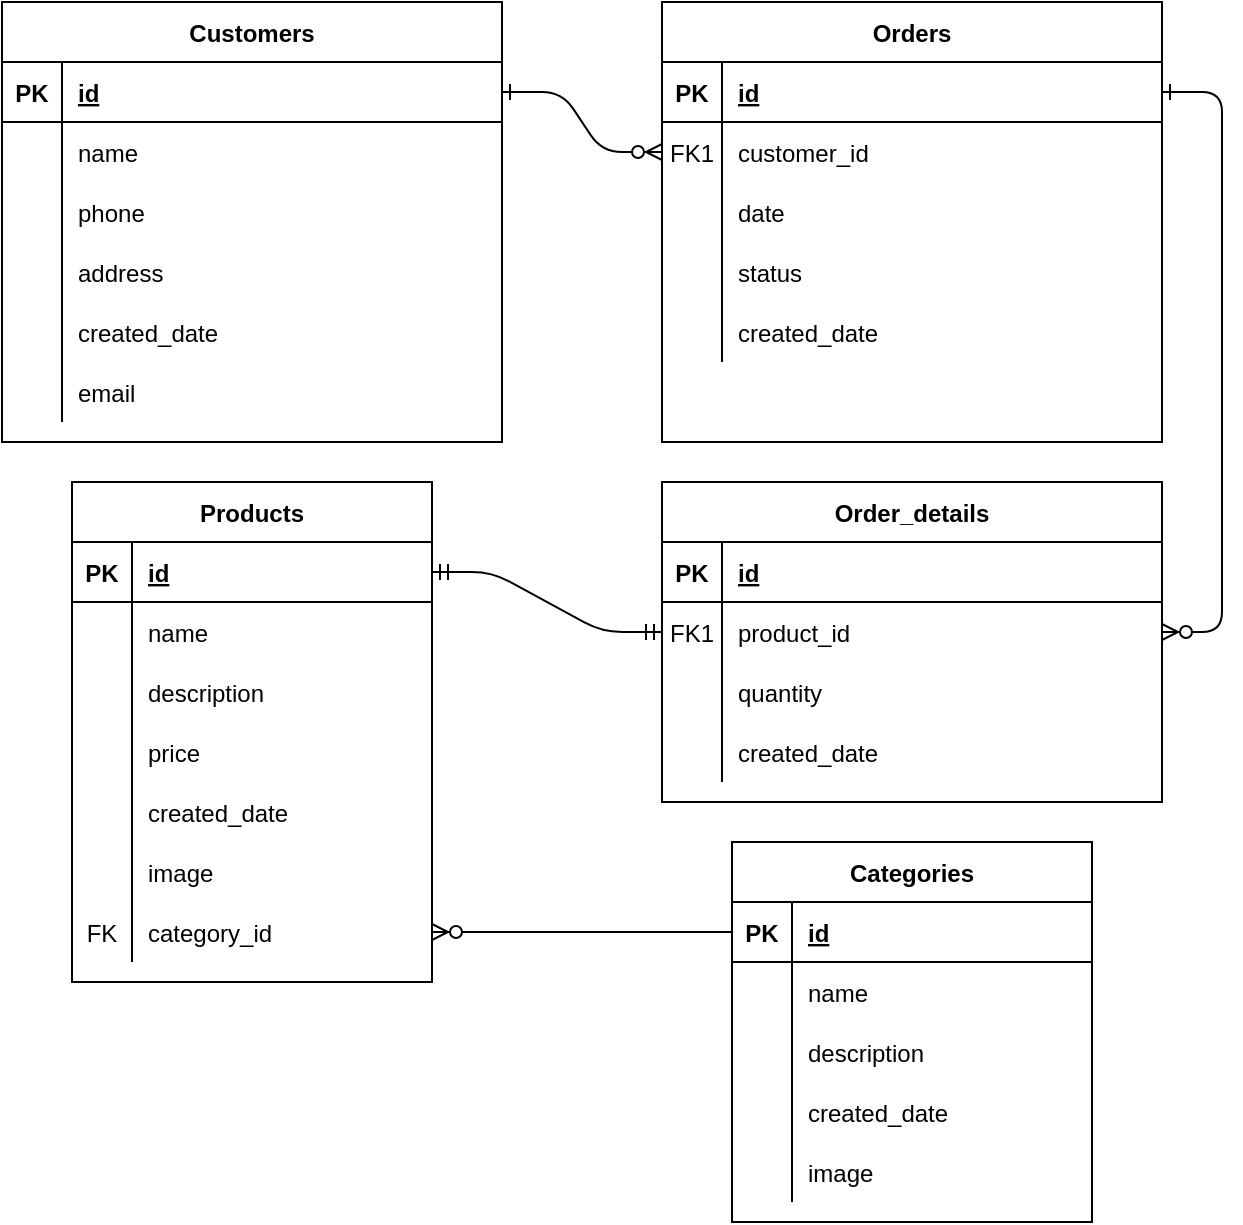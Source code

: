 <mxfile version="14.5.0" type="device"><diagram id="R2lEEEUBdFMjLlhIrx00" name="Page-1"><mxGraphModel dx="1422" dy="832" grid="1" gridSize="10" guides="1" tooltips="1" connect="1" arrows="1" fold="1" page="1" pageScale="1" pageWidth="850" pageHeight="1100" math="0" shadow="0" extFonts="Permanent Marker^https://fonts.googleapis.com/css?family=Permanent+Marker"><root><mxCell id="0"/><mxCell id="1" parent="0"/><mxCell id="C-vyLk0tnHw3VtMMgP7b-1" value="" style="edgeStyle=entityRelationEdgeStyle;endArrow=ERzeroToMany;startArrow=ERone;endFill=1;startFill=0;" parent="1" source="C-vyLk0tnHw3VtMMgP7b-24" target="C-vyLk0tnHw3VtMMgP7b-6" edge="1"><mxGeometry width="100" height="100" relative="1" as="geometry"><mxPoint x="340" y="860" as="sourcePoint"/><mxPoint x="440" y="760" as="targetPoint"/></mxGeometry></mxCell><mxCell id="C-vyLk0tnHw3VtMMgP7b-12" value="" style="edgeStyle=entityRelationEdgeStyle;endArrow=ERzeroToMany;startArrow=ERone;endFill=1;startFill=0;" parent="1" source="C-vyLk0tnHw3VtMMgP7b-3" target="C-vyLk0tnHw3VtMMgP7b-17" edge="1"><mxGeometry width="100" height="100" relative="1" as="geometry"><mxPoint x="400" y="320" as="sourcePoint"/><mxPoint x="460" y="345" as="targetPoint"/></mxGeometry></mxCell><mxCell id="C-vyLk0tnHw3VtMMgP7b-2" value="Orders" style="shape=table;startSize=30;container=1;collapsible=1;childLayout=tableLayout;fixedRows=1;rowLines=0;fontStyle=1;align=center;resizeLast=1;" parent="1" vertex="1"><mxGeometry x="450" y="260" width="250" height="220" as="geometry"/></mxCell><mxCell id="C-vyLk0tnHw3VtMMgP7b-3" value="" style="shape=partialRectangle;collapsible=0;dropTarget=0;pointerEvents=0;fillColor=none;points=[[0,0.5],[1,0.5]];portConstraint=eastwest;top=0;left=0;right=0;bottom=1;" parent="C-vyLk0tnHw3VtMMgP7b-2" vertex="1"><mxGeometry y="30" width="250" height="30" as="geometry"/></mxCell><mxCell id="C-vyLk0tnHw3VtMMgP7b-4" value="PK" style="shape=partialRectangle;overflow=hidden;connectable=0;fillColor=none;top=0;left=0;bottom=0;right=0;fontStyle=1;" parent="C-vyLk0tnHw3VtMMgP7b-3" vertex="1"><mxGeometry width="30" height="30" as="geometry"/></mxCell><mxCell id="C-vyLk0tnHw3VtMMgP7b-5" value="id" style="shape=partialRectangle;overflow=hidden;connectable=0;fillColor=none;top=0;left=0;bottom=0;right=0;align=left;spacingLeft=6;fontStyle=5;" parent="C-vyLk0tnHw3VtMMgP7b-3" vertex="1"><mxGeometry x="30" width="220" height="30" as="geometry"/></mxCell><mxCell id="C-vyLk0tnHw3VtMMgP7b-6" value="" style="shape=partialRectangle;collapsible=0;dropTarget=0;pointerEvents=0;fillColor=none;points=[[0,0.5],[1,0.5]];portConstraint=eastwest;top=0;left=0;right=0;bottom=0;" parent="C-vyLk0tnHw3VtMMgP7b-2" vertex="1"><mxGeometry y="60" width="250" height="30" as="geometry"/></mxCell><mxCell id="C-vyLk0tnHw3VtMMgP7b-7" value="FK1" style="shape=partialRectangle;overflow=hidden;connectable=0;fillColor=none;top=0;left=0;bottom=0;right=0;" parent="C-vyLk0tnHw3VtMMgP7b-6" vertex="1"><mxGeometry width="30" height="30" as="geometry"/></mxCell><mxCell id="C-vyLk0tnHw3VtMMgP7b-8" value="customer_id" style="shape=partialRectangle;overflow=hidden;connectable=0;fillColor=none;top=0;left=0;bottom=0;right=0;align=left;spacingLeft=6;" parent="C-vyLk0tnHw3VtMMgP7b-6" vertex="1"><mxGeometry x="30" width="220" height="30" as="geometry"/></mxCell><mxCell id="C-vyLk0tnHw3VtMMgP7b-9" value="" style="shape=partialRectangle;collapsible=0;dropTarget=0;pointerEvents=0;fillColor=none;points=[[0,0.5],[1,0.5]];portConstraint=eastwest;top=0;left=0;right=0;bottom=0;" parent="C-vyLk0tnHw3VtMMgP7b-2" vertex="1"><mxGeometry y="90" width="250" height="30" as="geometry"/></mxCell><mxCell id="C-vyLk0tnHw3VtMMgP7b-10" value="" style="shape=partialRectangle;overflow=hidden;connectable=0;fillColor=none;top=0;left=0;bottom=0;right=0;" parent="C-vyLk0tnHw3VtMMgP7b-9" vertex="1"><mxGeometry width="30" height="30" as="geometry"/></mxCell><mxCell id="C-vyLk0tnHw3VtMMgP7b-11" value="date" style="shape=partialRectangle;overflow=hidden;connectable=0;fillColor=none;top=0;left=0;bottom=0;right=0;align=left;spacingLeft=6;" parent="C-vyLk0tnHw3VtMMgP7b-9" vertex="1"><mxGeometry x="30" width="220" height="30" as="geometry"/></mxCell><mxCell id="PocPpXJRNNYkv1rhVh6q-28" value="" style="shape=partialRectangle;collapsible=0;dropTarget=0;pointerEvents=0;fillColor=none;top=0;left=0;bottom=0;right=0;points=[[0,0.5],[1,0.5]];portConstraint=eastwest;" parent="C-vyLk0tnHw3VtMMgP7b-2" vertex="1"><mxGeometry y="120" width="250" height="30" as="geometry"/></mxCell><mxCell id="PocPpXJRNNYkv1rhVh6q-29" value="" style="shape=partialRectangle;connectable=0;fillColor=none;top=0;left=0;bottom=0;right=0;editable=1;overflow=hidden;" parent="PocPpXJRNNYkv1rhVh6q-28" vertex="1"><mxGeometry width="30" height="30" as="geometry"/></mxCell><mxCell id="PocPpXJRNNYkv1rhVh6q-30" value="status" style="shape=partialRectangle;connectable=0;fillColor=none;top=0;left=0;bottom=0;right=0;align=left;spacingLeft=6;overflow=hidden;" parent="PocPpXJRNNYkv1rhVh6q-28" vertex="1"><mxGeometry x="30" width="220" height="30" as="geometry"/></mxCell><mxCell id="Yt3z_ooGpZ7Rc043ptXW-14" value="" style="shape=partialRectangle;collapsible=0;dropTarget=0;pointerEvents=0;fillColor=none;top=0;left=0;bottom=0;right=0;points=[[0,0.5],[1,0.5]];portConstraint=eastwest;" vertex="1" parent="C-vyLk0tnHw3VtMMgP7b-2"><mxGeometry y="150" width="250" height="30" as="geometry"/></mxCell><mxCell id="Yt3z_ooGpZ7Rc043ptXW-15" value="" style="shape=partialRectangle;connectable=0;fillColor=none;top=0;left=0;bottom=0;right=0;editable=1;overflow=hidden;" vertex="1" parent="Yt3z_ooGpZ7Rc043ptXW-14"><mxGeometry width="30" height="30" as="geometry"/></mxCell><mxCell id="Yt3z_ooGpZ7Rc043ptXW-16" value="created_date" style="shape=partialRectangle;connectable=0;fillColor=none;top=0;left=0;bottom=0;right=0;align=left;spacingLeft=6;overflow=hidden;" vertex="1" parent="Yt3z_ooGpZ7Rc043ptXW-14"><mxGeometry x="30" width="220" height="30" as="geometry"/></mxCell><mxCell id="C-vyLk0tnHw3VtMMgP7b-13" value="Order_details" style="shape=table;startSize=30;container=1;collapsible=1;childLayout=tableLayout;fixedRows=1;rowLines=0;fontStyle=1;align=center;resizeLast=1;" parent="1" vertex="1"><mxGeometry x="450" y="500" width="250" height="160" as="geometry"/></mxCell><mxCell id="C-vyLk0tnHw3VtMMgP7b-14" value="" style="shape=partialRectangle;collapsible=0;dropTarget=0;pointerEvents=0;fillColor=none;points=[[0,0.5],[1,0.5]];portConstraint=eastwest;top=0;left=0;right=0;bottom=1;" parent="C-vyLk0tnHw3VtMMgP7b-13" vertex="1"><mxGeometry y="30" width="250" height="30" as="geometry"/></mxCell><mxCell id="C-vyLk0tnHw3VtMMgP7b-15" value="PK" style="shape=partialRectangle;overflow=hidden;connectable=0;fillColor=none;top=0;left=0;bottom=0;right=0;fontStyle=1;" parent="C-vyLk0tnHw3VtMMgP7b-14" vertex="1"><mxGeometry width="30" height="30" as="geometry"/></mxCell><mxCell id="C-vyLk0tnHw3VtMMgP7b-16" value="id" style="shape=partialRectangle;overflow=hidden;connectable=0;fillColor=none;top=0;left=0;bottom=0;right=0;align=left;spacingLeft=6;fontStyle=5;" parent="C-vyLk0tnHw3VtMMgP7b-14" vertex="1"><mxGeometry x="30" width="220" height="30" as="geometry"/></mxCell><mxCell id="C-vyLk0tnHw3VtMMgP7b-17" value="" style="shape=partialRectangle;collapsible=0;dropTarget=0;pointerEvents=0;fillColor=none;points=[[0,0.5],[1,0.5]];portConstraint=eastwest;top=0;left=0;right=0;bottom=0;" parent="C-vyLk0tnHw3VtMMgP7b-13" vertex="1"><mxGeometry y="60" width="250" height="30" as="geometry"/></mxCell><mxCell id="C-vyLk0tnHw3VtMMgP7b-18" value="FK1" style="shape=partialRectangle;overflow=hidden;connectable=0;fillColor=none;top=0;left=0;bottom=0;right=0;" parent="C-vyLk0tnHw3VtMMgP7b-17" vertex="1"><mxGeometry width="30" height="30" as="geometry"/></mxCell><mxCell id="C-vyLk0tnHw3VtMMgP7b-19" value="product_id" style="shape=partialRectangle;overflow=hidden;connectable=0;fillColor=none;top=0;left=0;bottom=0;right=0;align=left;spacingLeft=6;" parent="C-vyLk0tnHw3VtMMgP7b-17" vertex="1"><mxGeometry x="30" width="220" height="30" as="geometry"/></mxCell><mxCell id="C-vyLk0tnHw3VtMMgP7b-20" value="" style="shape=partialRectangle;collapsible=0;dropTarget=0;pointerEvents=0;fillColor=none;points=[[0,0.5],[1,0.5]];portConstraint=eastwest;top=0;left=0;right=0;bottom=0;" parent="C-vyLk0tnHw3VtMMgP7b-13" vertex="1"><mxGeometry y="90" width="250" height="30" as="geometry"/></mxCell><mxCell id="C-vyLk0tnHw3VtMMgP7b-21" value="" style="shape=partialRectangle;overflow=hidden;connectable=0;fillColor=none;top=0;left=0;bottom=0;right=0;" parent="C-vyLk0tnHw3VtMMgP7b-20" vertex="1"><mxGeometry width="30" height="30" as="geometry"/></mxCell><mxCell id="C-vyLk0tnHw3VtMMgP7b-22" value="quantity" style="shape=partialRectangle;overflow=hidden;connectable=0;fillColor=none;top=0;left=0;bottom=0;right=0;align=left;spacingLeft=6;" parent="C-vyLk0tnHw3VtMMgP7b-20" vertex="1"><mxGeometry x="30" width="220" height="30" as="geometry"/></mxCell><mxCell id="Yt3z_ooGpZ7Rc043ptXW-11" value="" style="shape=partialRectangle;collapsible=0;dropTarget=0;pointerEvents=0;fillColor=none;top=0;left=0;bottom=0;right=0;points=[[0,0.5],[1,0.5]];portConstraint=eastwest;" vertex="1" parent="C-vyLk0tnHw3VtMMgP7b-13"><mxGeometry y="120" width="250" height="30" as="geometry"/></mxCell><mxCell id="Yt3z_ooGpZ7Rc043ptXW-12" value="" style="shape=partialRectangle;connectable=0;fillColor=none;top=0;left=0;bottom=0;right=0;editable=1;overflow=hidden;" vertex="1" parent="Yt3z_ooGpZ7Rc043ptXW-11"><mxGeometry width="30" height="30" as="geometry"/></mxCell><mxCell id="Yt3z_ooGpZ7Rc043ptXW-13" value="created_date" style="shape=partialRectangle;connectable=0;fillColor=none;top=0;left=0;bottom=0;right=0;align=left;spacingLeft=6;overflow=hidden;" vertex="1" parent="Yt3z_ooGpZ7Rc043ptXW-11"><mxGeometry x="30" width="220" height="30" as="geometry"/></mxCell><mxCell id="C-vyLk0tnHw3VtMMgP7b-23" value="Customers" style="shape=table;startSize=30;container=1;collapsible=1;childLayout=tableLayout;fixedRows=1;rowLines=0;fontStyle=1;align=center;resizeLast=1;" parent="1" vertex="1"><mxGeometry x="120" y="260" width="250" height="220" as="geometry"/></mxCell><mxCell id="C-vyLk0tnHw3VtMMgP7b-24" value="" style="shape=partialRectangle;collapsible=0;dropTarget=0;pointerEvents=0;fillColor=none;points=[[0,0.5],[1,0.5]];portConstraint=eastwest;top=0;left=0;right=0;bottom=1;" parent="C-vyLk0tnHw3VtMMgP7b-23" vertex="1"><mxGeometry y="30" width="250" height="30" as="geometry"/></mxCell><mxCell id="C-vyLk0tnHw3VtMMgP7b-25" value="PK" style="shape=partialRectangle;overflow=hidden;connectable=0;fillColor=none;top=0;left=0;bottom=0;right=0;fontStyle=1;" parent="C-vyLk0tnHw3VtMMgP7b-24" vertex="1"><mxGeometry width="30" height="30" as="geometry"/></mxCell><mxCell id="C-vyLk0tnHw3VtMMgP7b-26" value="id" style="shape=partialRectangle;overflow=hidden;connectable=0;fillColor=none;top=0;left=0;bottom=0;right=0;align=left;spacingLeft=6;fontStyle=5;" parent="C-vyLk0tnHw3VtMMgP7b-24" vertex="1"><mxGeometry x="30" width="220" height="30" as="geometry"/></mxCell><mxCell id="C-vyLk0tnHw3VtMMgP7b-27" value="" style="shape=partialRectangle;collapsible=0;dropTarget=0;pointerEvents=0;fillColor=none;points=[[0,0.5],[1,0.5]];portConstraint=eastwest;top=0;left=0;right=0;bottom=0;" parent="C-vyLk0tnHw3VtMMgP7b-23" vertex="1"><mxGeometry y="60" width="250" height="30" as="geometry"/></mxCell><mxCell id="C-vyLk0tnHw3VtMMgP7b-28" value="" style="shape=partialRectangle;overflow=hidden;connectable=0;fillColor=none;top=0;left=0;bottom=0;right=0;" parent="C-vyLk0tnHw3VtMMgP7b-27" vertex="1"><mxGeometry width="30" height="30" as="geometry"/></mxCell><mxCell id="C-vyLk0tnHw3VtMMgP7b-29" value="name" style="shape=partialRectangle;overflow=hidden;connectable=0;fillColor=none;top=0;left=0;bottom=0;right=0;align=left;spacingLeft=6;" parent="C-vyLk0tnHw3VtMMgP7b-27" vertex="1"><mxGeometry x="30" width="220" height="30" as="geometry"/></mxCell><mxCell id="PocPpXJRNNYkv1rhVh6q-1" value="" style="shape=partialRectangle;collapsible=0;dropTarget=0;pointerEvents=0;fillColor=none;top=0;left=0;bottom=0;right=0;points=[[0,0.5],[1,0.5]];portConstraint=eastwest;" parent="C-vyLk0tnHw3VtMMgP7b-23" vertex="1"><mxGeometry y="90" width="250" height="30" as="geometry"/></mxCell><mxCell id="PocPpXJRNNYkv1rhVh6q-2" value="" style="shape=partialRectangle;connectable=0;fillColor=none;top=0;left=0;bottom=0;right=0;editable=1;overflow=hidden;" parent="PocPpXJRNNYkv1rhVh6q-1" vertex="1"><mxGeometry width="30" height="30" as="geometry"/></mxCell><mxCell id="PocPpXJRNNYkv1rhVh6q-3" value="phone" style="shape=partialRectangle;connectable=0;fillColor=none;top=0;left=0;bottom=0;right=0;align=left;spacingLeft=6;overflow=hidden;" parent="PocPpXJRNNYkv1rhVh6q-1" vertex="1"><mxGeometry x="30" width="220" height="30" as="geometry"/></mxCell><mxCell id="PocPpXJRNNYkv1rhVh6q-4" value="" style="shape=partialRectangle;collapsible=0;dropTarget=0;pointerEvents=0;fillColor=none;top=0;left=0;bottom=0;right=0;points=[[0,0.5],[1,0.5]];portConstraint=eastwest;" parent="C-vyLk0tnHw3VtMMgP7b-23" vertex="1"><mxGeometry y="120" width="250" height="30" as="geometry"/></mxCell><mxCell id="PocPpXJRNNYkv1rhVh6q-5" value="" style="shape=partialRectangle;connectable=0;fillColor=none;top=0;left=0;bottom=0;right=0;editable=1;overflow=hidden;" parent="PocPpXJRNNYkv1rhVh6q-4" vertex="1"><mxGeometry width="30" height="30" as="geometry"/></mxCell><mxCell id="PocPpXJRNNYkv1rhVh6q-6" value="address" style="shape=partialRectangle;connectable=0;fillColor=none;top=0;left=0;bottom=0;right=0;align=left;spacingLeft=6;overflow=hidden;" parent="PocPpXJRNNYkv1rhVh6q-4" vertex="1"><mxGeometry x="30" width="220" height="30" as="geometry"/></mxCell><mxCell id="Yt3z_ooGpZ7Rc043ptXW-1" value="" style="shape=partialRectangle;collapsible=0;dropTarget=0;pointerEvents=0;fillColor=none;top=0;left=0;bottom=0;right=0;points=[[0,0.5],[1,0.5]];portConstraint=eastwest;" vertex="1" parent="C-vyLk0tnHw3VtMMgP7b-23"><mxGeometry y="150" width="250" height="30" as="geometry"/></mxCell><mxCell id="Yt3z_ooGpZ7Rc043ptXW-2" value="" style="shape=partialRectangle;connectable=0;fillColor=none;top=0;left=0;bottom=0;right=0;editable=1;overflow=hidden;" vertex="1" parent="Yt3z_ooGpZ7Rc043ptXW-1"><mxGeometry width="30" height="30" as="geometry"/></mxCell><mxCell id="Yt3z_ooGpZ7Rc043ptXW-3" value="created_date" style="shape=partialRectangle;connectable=0;fillColor=none;top=0;left=0;bottom=0;right=0;align=left;spacingLeft=6;overflow=hidden;" vertex="1" parent="Yt3z_ooGpZ7Rc043ptXW-1"><mxGeometry x="30" width="220" height="30" as="geometry"/></mxCell><mxCell id="PocPpXJRNNYkv1rhVh6q-7" value="" style="shape=partialRectangle;collapsible=0;dropTarget=0;pointerEvents=0;fillColor=none;top=0;left=0;bottom=0;right=0;points=[[0,0.5],[1,0.5]];portConstraint=eastwest;" parent="C-vyLk0tnHw3VtMMgP7b-23" vertex="1"><mxGeometry y="180" width="250" height="30" as="geometry"/></mxCell><mxCell id="PocPpXJRNNYkv1rhVh6q-8" value="" style="shape=partialRectangle;connectable=0;fillColor=none;top=0;left=0;bottom=0;right=0;editable=1;overflow=hidden;" parent="PocPpXJRNNYkv1rhVh6q-7" vertex="1"><mxGeometry width="30" height="30" as="geometry"/></mxCell><mxCell id="PocPpXJRNNYkv1rhVh6q-9" value="email" style="shape=partialRectangle;connectable=0;fillColor=none;top=0;left=0;bottom=0;right=0;align=left;spacingLeft=6;overflow=hidden;" parent="PocPpXJRNNYkv1rhVh6q-7" vertex="1"><mxGeometry x="30" width="220" height="30" as="geometry"/></mxCell><mxCell id="PocPpXJRNNYkv1rhVh6q-12" value="Products" style="shape=table;startSize=30;container=1;collapsible=1;childLayout=tableLayout;fixedRows=1;rowLines=0;fontStyle=1;align=center;resizeLast=1;" parent="1" vertex="1"><mxGeometry x="155" y="500" width="180" height="250" as="geometry"/></mxCell><mxCell id="PocPpXJRNNYkv1rhVh6q-13" value="" style="shape=partialRectangle;collapsible=0;dropTarget=0;pointerEvents=0;fillColor=none;top=0;left=0;bottom=1;right=0;points=[[0,0.5],[1,0.5]];portConstraint=eastwest;" parent="PocPpXJRNNYkv1rhVh6q-12" vertex="1"><mxGeometry y="30" width="180" height="30" as="geometry"/></mxCell><mxCell id="PocPpXJRNNYkv1rhVh6q-14" value="PK" style="shape=partialRectangle;connectable=0;fillColor=none;top=0;left=0;bottom=0;right=0;fontStyle=1;overflow=hidden;" parent="PocPpXJRNNYkv1rhVh6q-13" vertex="1"><mxGeometry width="30" height="30" as="geometry"/></mxCell><mxCell id="PocPpXJRNNYkv1rhVh6q-15" value="id" style="shape=partialRectangle;connectable=0;fillColor=none;top=0;left=0;bottom=0;right=0;align=left;spacingLeft=6;fontStyle=5;overflow=hidden;" parent="PocPpXJRNNYkv1rhVh6q-13" vertex="1"><mxGeometry x="30" width="150" height="30" as="geometry"/></mxCell><mxCell id="PocPpXJRNNYkv1rhVh6q-16" value="" style="shape=partialRectangle;collapsible=0;dropTarget=0;pointerEvents=0;fillColor=none;top=0;left=0;bottom=0;right=0;points=[[0,0.5],[1,0.5]];portConstraint=eastwest;" parent="PocPpXJRNNYkv1rhVh6q-12" vertex="1"><mxGeometry y="60" width="180" height="30" as="geometry"/></mxCell><mxCell id="PocPpXJRNNYkv1rhVh6q-17" value="" style="shape=partialRectangle;connectable=0;fillColor=none;top=0;left=0;bottom=0;right=0;editable=1;overflow=hidden;" parent="PocPpXJRNNYkv1rhVh6q-16" vertex="1"><mxGeometry width="30" height="30" as="geometry"/></mxCell><mxCell id="PocPpXJRNNYkv1rhVh6q-18" value="name" style="shape=partialRectangle;connectable=0;fillColor=none;top=0;left=0;bottom=0;right=0;align=left;spacingLeft=6;overflow=hidden;" parent="PocPpXJRNNYkv1rhVh6q-16" vertex="1"><mxGeometry x="30" width="150" height="30" as="geometry"/></mxCell><mxCell id="PocPpXJRNNYkv1rhVh6q-19" value="" style="shape=partialRectangle;collapsible=0;dropTarget=0;pointerEvents=0;fillColor=none;top=0;left=0;bottom=0;right=0;points=[[0,0.5],[1,0.5]];portConstraint=eastwest;" parent="PocPpXJRNNYkv1rhVh6q-12" vertex="1"><mxGeometry y="90" width="180" height="30" as="geometry"/></mxCell><mxCell id="PocPpXJRNNYkv1rhVh6q-20" value="" style="shape=partialRectangle;connectable=0;fillColor=none;top=0;left=0;bottom=0;right=0;editable=1;overflow=hidden;" parent="PocPpXJRNNYkv1rhVh6q-19" vertex="1"><mxGeometry width="30" height="30" as="geometry"/></mxCell><mxCell id="PocPpXJRNNYkv1rhVh6q-21" value="description" style="shape=partialRectangle;connectable=0;fillColor=none;top=0;left=0;bottom=0;right=0;align=left;spacingLeft=6;overflow=hidden;" parent="PocPpXJRNNYkv1rhVh6q-19" vertex="1"><mxGeometry x="30" width="150" height="30" as="geometry"/></mxCell><mxCell id="PocPpXJRNNYkv1rhVh6q-22" value="" style="shape=partialRectangle;collapsible=0;dropTarget=0;pointerEvents=0;fillColor=none;top=0;left=0;bottom=0;right=0;points=[[0,0.5],[1,0.5]];portConstraint=eastwest;" parent="PocPpXJRNNYkv1rhVh6q-12" vertex="1"><mxGeometry y="120" width="180" height="30" as="geometry"/></mxCell><mxCell id="PocPpXJRNNYkv1rhVh6q-23" value="" style="shape=partialRectangle;connectable=0;fillColor=none;top=0;left=0;bottom=0;right=0;editable=1;overflow=hidden;" parent="PocPpXJRNNYkv1rhVh6q-22" vertex="1"><mxGeometry width="30" height="30" as="geometry"/></mxCell><mxCell id="PocPpXJRNNYkv1rhVh6q-24" value="price" style="shape=partialRectangle;connectable=0;fillColor=none;top=0;left=0;bottom=0;right=0;align=left;spacingLeft=6;overflow=hidden;" parent="PocPpXJRNNYkv1rhVh6q-22" vertex="1"><mxGeometry x="30" width="150" height="30" as="geometry"/></mxCell><mxCell id="Yt3z_ooGpZ7Rc043ptXW-5" value="" style="shape=partialRectangle;collapsible=0;dropTarget=0;pointerEvents=0;fillColor=none;top=0;left=0;bottom=0;right=0;points=[[0,0.5],[1,0.5]];portConstraint=eastwest;" vertex="1" parent="PocPpXJRNNYkv1rhVh6q-12"><mxGeometry y="150" width="180" height="30" as="geometry"/></mxCell><mxCell id="Yt3z_ooGpZ7Rc043ptXW-6" value="" style="shape=partialRectangle;connectable=0;fillColor=none;top=0;left=0;bottom=0;right=0;editable=1;overflow=hidden;" vertex="1" parent="Yt3z_ooGpZ7Rc043ptXW-5"><mxGeometry width="30" height="30" as="geometry"/></mxCell><mxCell id="Yt3z_ooGpZ7Rc043ptXW-7" value="created_date" style="shape=partialRectangle;connectable=0;fillColor=none;top=0;left=0;bottom=0;right=0;align=left;spacingLeft=6;overflow=hidden;" vertex="1" parent="Yt3z_ooGpZ7Rc043ptXW-5"><mxGeometry x="30" width="150" height="30" as="geometry"/></mxCell><mxCell id="PocPpXJRNNYkv1rhVh6q-31" value="" style="shape=partialRectangle;collapsible=0;dropTarget=0;pointerEvents=0;fillColor=none;top=0;left=0;bottom=0;right=0;points=[[0,0.5],[1,0.5]];portConstraint=eastwest;" parent="PocPpXJRNNYkv1rhVh6q-12" vertex="1"><mxGeometry y="180" width="180" height="30" as="geometry"/></mxCell><mxCell id="PocPpXJRNNYkv1rhVh6q-32" value="" style="shape=partialRectangle;connectable=0;fillColor=none;top=0;left=0;bottom=0;right=0;editable=1;overflow=hidden;" parent="PocPpXJRNNYkv1rhVh6q-31" vertex="1"><mxGeometry width="30" height="30" as="geometry"/></mxCell><mxCell id="PocPpXJRNNYkv1rhVh6q-33" value="image" style="shape=partialRectangle;connectable=0;fillColor=none;top=0;left=0;bottom=0;right=0;align=left;spacingLeft=6;overflow=hidden;" parent="PocPpXJRNNYkv1rhVh6q-31" vertex="1"><mxGeometry x="30" width="150" height="30" as="geometry"/></mxCell><mxCell id="PocPpXJRNNYkv1rhVh6q-34" value="" style="shape=partialRectangle;collapsible=0;dropTarget=0;pointerEvents=0;fillColor=none;top=0;left=0;bottom=0;right=0;points=[[0,0.5],[1,0.5]];portConstraint=eastwest;" parent="PocPpXJRNNYkv1rhVh6q-12" vertex="1"><mxGeometry y="210" width="180" height="30" as="geometry"/></mxCell><mxCell id="PocPpXJRNNYkv1rhVh6q-35" value="FK" style="shape=partialRectangle;connectable=0;fillColor=none;top=0;left=0;bottom=0;right=0;fontStyle=0;overflow=hidden;" parent="PocPpXJRNNYkv1rhVh6q-34" vertex="1"><mxGeometry width="30" height="30" as="geometry"/></mxCell><mxCell id="PocPpXJRNNYkv1rhVh6q-36" value="category_id" style="shape=partialRectangle;connectable=0;fillColor=none;top=0;left=0;bottom=0;right=0;align=left;spacingLeft=6;fontStyle=0;overflow=hidden;" parent="PocPpXJRNNYkv1rhVh6q-34" vertex="1"><mxGeometry x="30" width="150" height="30" as="geometry"/></mxCell><mxCell id="PocPpXJRNNYkv1rhVh6q-27" value="" style="edgeStyle=entityRelationEdgeStyle;fontSize=12;html=1;endArrow=ERmandOne;startArrow=ERmandOne;" parent="1" source="PocPpXJRNNYkv1rhVh6q-13" target="C-vyLk0tnHw3VtMMgP7b-17" edge="1"><mxGeometry width="100" height="100" relative="1" as="geometry"><mxPoint x="340" y="860" as="sourcePoint"/><mxPoint x="440" y="760" as="targetPoint"/></mxGeometry></mxCell><mxCell id="PocPpXJRNNYkv1rhVh6q-37" value="Categories" style="shape=table;startSize=30;container=1;collapsible=1;childLayout=tableLayout;fixedRows=1;rowLines=0;fontStyle=1;align=center;resizeLast=1;" parent="1" vertex="1"><mxGeometry x="485" y="680" width="180" height="190" as="geometry"/></mxCell><mxCell id="PocPpXJRNNYkv1rhVh6q-38" value="" style="shape=partialRectangle;collapsible=0;dropTarget=0;pointerEvents=0;fillColor=none;top=0;left=0;bottom=1;right=0;points=[[0,0.5],[1,0.5]];portConstraint=eastwest;" parent="PocPpXJRNNYkv1rhVh6q-37" vertex="1"><mxGeometry y="30" width="180" height="30" as="geometry"/></mxCell><mxCell id="PocPpXJRNNYkv1rhVh6q-39" value="PK" style="shape=partialRectangle;connectable=0;fillColor=none;top=0;left=0;bottom=0;right=0;fontStyle=1;overflow=hidden;" parent="PocPpXJRNNYkv1rhVh6q-38" vertex="1"><mxGeometry width="30" height="30" as="geometry"/></mxCell><mxCell id="PocPpXJRNNYkv1rhVh6q-40" value="id" style="shape=partialRectangle;connectable=0;fillColor=none;top=0;left=0;bottom=0;right=0;align=left;spacingLeft=6;fontStyle=5;overflow=hidden;" parent="PocPpXJRNNYkv1rhVh6q-38" vertex="1"><mxGeometry x="30" width="150" height="30" as="geometry"/></mxCell><mxCell id="PocPpXJRNNYkv1rhVh6q-41" value="" style="shape=partialRectangle;collapsible=0;dropTarget=0;pointerEvents=0;fillColor=none;top=0;left=0;bottom=0;right=0;points=[[0,0.5],[1,0.5]];portConstraint=eastwest;" parent="PocPpXJRNNYkv1rhVh6q-37" vertex="1"><mxGeometry y="60" width="180" height="30" as="geometry"/></mxCell><mxCell id="PocPpXJRNNYkv1rhVh6q-42" value="" style="shape=partialRectangle;connectable=0;fillColor=none;top=0;left=0;bottom=0;right=0;editable=1;overflow=hidden;" parent="PocPpXJRNNYkv1rhVh6q-41" vertex="1"><mxGeometry width="30" height="30" as="geometry"/></mxCell><mxCell id="PocPpXJRNNYkv1rhVh6q-43" value="name" style="shape=partialRectangle;connectable=0;fillColor=none;top=0;left=0;bottom=0;right=0;align=left;spacingLeft=6;overflow=hidden;" parent="PocPpXJRNNYkv1rhVh6q-41" vertex="1"><mxGeometry x="30" width="150" height="30" as="geometry"/></mxCell><mxCell id="PocPpXJRNNYkv1rhVh6q-44" value="" style="shape=partialRectangle;collapsible=0;dropTarget=0;pointerEvents=0;fillColor=none;top=0;left=0;bottom=0;right=0;points=[[0,0.5],[1,0.5]];portConstraint=eastwest;" parent="PocPpXJRNNYkv1rhVh6q-37" vertex="1"><mxGeometry y="90" width="180" height="30" as="geometry"/></mxCell><mxCell id="PocPpXJRNNYkv1rhVh6q-45" value="" style="shape=partialRectangle;connectable=0;fillColor=none;top=0;left=0;bottom=0;right=0;editable=1;overflow=hidden;" parent="PocPpXJRNNYkv1rhVh6q-44" vertex="1"><mxGeometry width="30" height="30" as="geometry"/></mxCell><mxCell id="PocPpXJRNNYkv1rhVh6q-46" value="description" style="shape=partialRectangle;connectable=0;fillColor=none;top=0;left=0;bottom=0;right=0;align=left;spacingLeft=6;overflow=hidden;" parent="PocPpXJRNNYkv1rhVh6q-44" vertex="1"><mxGeometry x="30" width="150" height="30" as="geometry"/></mxCell><mxCell id="Yt3z_ooGpZ7Rc043ptXW-8" value="" style="shape=partialRectangle;collapsible=0;dropTarget=0;pointerEvents=0;fillColor=none;top=0;left=0;bottom=0;right=0;points=[[0,0.5],[1,0.5]];portConstraint=eastwest;" vertex="1" parent="PocPpXJRNNYkv1rhVh6q-37"><mxGeometry y="120" width="180" height="30" as="geometry"/></mxCell><mxCell id="Yt3z_ooGpZ7Rc043ptXW-9" value="" style="shape=partialRectangle;connectable=0;fillColor=none;top=0;left=0;bottom=0;right=0;editable=1;overflow=hidden;" vertex="1" parent="Yt3z_ooGpZ7Rc043ptXW-8"><mxGeometry width="30" height="30" as="geometry"/></mxCell><mxCell id="Yt3z_ooGpZ7Rc043ptXW-10" value="created_date" style="shape=partialRectangle;connectable=0;fillColor=none;top=0;left=0;bottom=0;right=0;align=left;spacingLeft=6;overflow=hidden;" vertex="1" parent="Yt3z_ooGpZ7Rc043ptXW-8"><mxGeometry x="30" width="150" height="30" as="geometry"/></mxCell><mxCell id="PocPpXJRNNYkv1rhVh6q-47" value="" style="shape=partialRectangle;collapsible=0;dropTarget=0;pointerEvents=0;fillColor=none;top=0;left=0;bottom=0;right=0;points=[[0,0.5],[1,0.5]];portConstraint=eastwest;" parent="PocPpXJRNNYkv1rhVh6q-37" vertex="1"><mxGeometry y="150" width="180" height="30" as="geometry"/></mxCell><mxCell id="PocPpXJRNNYkv1rhVh6q-48" value="" style="shape=partialRectangle;connectable=0;fillColor=none;top=0;left=0;bottom=0;right=0;editable=1;overflow=hidden;" parent="PocPpXJRNNYkv1rhVh6q-47" vertex="1"><mxGeometry width="30" height="30" as="geometry"/></mxCell><mxCell id="PocPpXJRNNYkv1rhVh6q-49" value="image" style="shape=partialRectangle;connectable=0;fillColor=none;top=0;left=0;bottom=0;right=0;align=left;spacingLeft=6;overflow=hidden;" parent="PocPpXJRNNYkv1rhVh6q-47" vertex="1"><mxGeometry x="30" width="150" height="30" as="geometry"/></mxCell><mxCell id="PocPpXJRNNYkv1rhVh6q-51" value="" style="edgeStyle=entityRelationEdgeStyle;fontSize=12;html=1;endArrow=ERzeroToMany;endFill=1;" parent="1" source="PocPpXJRNNYkv1rhVh6q-38" target="PocPpXJRNNYkv1rhVh6q-34" edge="1"><mxGeometry width="100" height="100" relative="1" as="geometry"><mxPoint x="350" y="900" as="sourcePoint"/><mxPoint x="450" y="800" as="targetPoint"/></mxGeometry></mxCell></root></mxGraphModel></diagram></mxfile>